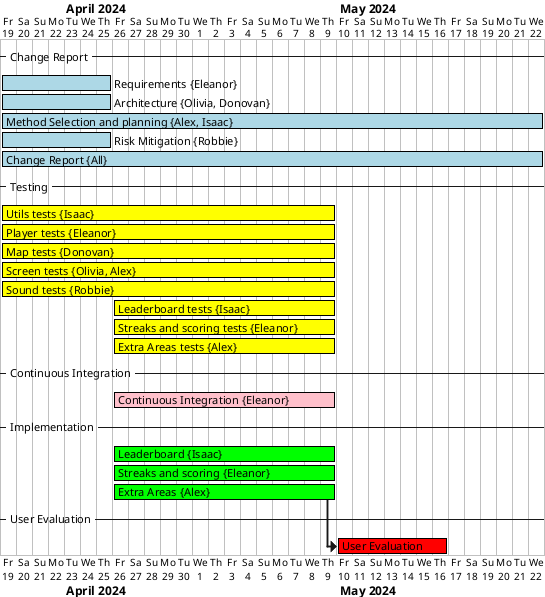 @startgantt
hide resources footbox
-- Change Report --
[Requirements] on {Eleanor} lasts 7 days
[Architecture] on {Olivia, Donovan} lasts 7 days
[Method Selection and planning] on {Alex, Isaac} lasts 34 days
[Risk Mitigation] on {Robbie} lasts 7 days
[Change Report] on {All} lasts 34 days
-- Testing --
[Utils tests] on {Isaac} lasts 21 days
[Player tests] on {Eleanor} lasts 21 days
[Map tests] on {Donovan} lasts 21 days
[Screen tests] on {Olivia, Alex} lasts 21 days
[Sound tests] on {Robbie} lasts 21 days
[Leaderboard tests] on {Isaac} lasts 14 days
[Streaks and scoring tests] on {Eleanor} lasts 14 days
[Extra Areas tests] on {Alex} lasts 14 days
-- Continuous Integration --
[Continuous Integration] on {Eleanor} lasts 14 days
-- Implementation --
[Leaderboard] on {Isaac} lasts 14 days
[Streaks and scoring] on {Eleanor} lasts 14 days
[Extra Areas] on {Alex} lasts 14 days
-- User Evaluation --
then [User Evaluation] lasts 7 days

[Requirements] is colored in LightBlue/Black
[Architecture] is colored in LightBlue/Black
[Method Selection and planning] is colored in LightBlue/Black
[Risk Mitigation] is colored in LightBlue/Black
[Change Report] is colored in LightBlue/Black

[Utils tests] is colored in Yellow/Black
[Player tests] is colored in Yellow/Black
[Map tests] is colored in Yellow/Black
[Screen tests] is colored in Yellow/Black
[Sound tests] is colored in Yellow/Black
[Leaderboard tests] is colored in Yellow/Black
[Streaks and scoring tests] is colored in Yellow/Black
[Extra Areas tests] is colored in Yellow/Black

[Continuous Integration] is colored in Pink/Black

[Leaderboard] is colored in Lime/Black
[Streaks and scoring] is colored in Lime/Black
[Extra Areas] is colored in Lime/Black

[User Evaluation] is coloured in Red/Black

Project starts 2024-04-19

[Requirements] starts 2024-04-19
[Architecture] starts 2024-04-19
[Method Selection and planning] starts 2024-04-19
[Risk Mitigation] starts 2024-04-19
[Change Report] starts 2024-04-19

[Utils tests] starts 2024-04-19
[Player tests] starts 2024-04-19
[Map tests] starts 2024-04-19
[Screen tests] starts 2024-04-19
[Sound tests] starts 2024-04-19
[Leaderboard tests] starts 2024-04-26
[Streaks and scoring tests] starts 2024-04-26
[Extra Areas tests] starts 2024-04-26

[Continuous Integration] starts at 2024-04-26

[Leaderboard] starts at 2024-04-26
[Streaks and scoring] starts at 2024-04-26
[Extra Areas] starts at 2024-04-26

[User Evaluation] starts at [Extra Areas]'s end
@endgantt